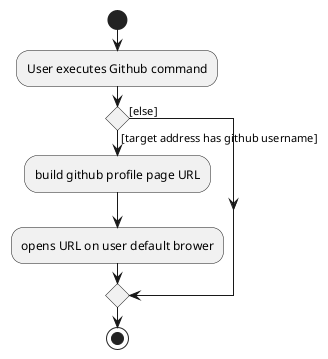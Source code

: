 @startuml
start
:User executes Github command;

'Since the beta syntax does not support placing the condition outside the
'diamond we place it as the true branch instead.

if () then ([target address has github username])
    :build github profile page URL;
    :opens URL on user default brower;
    else ([else])
endif
stop
@enduml
